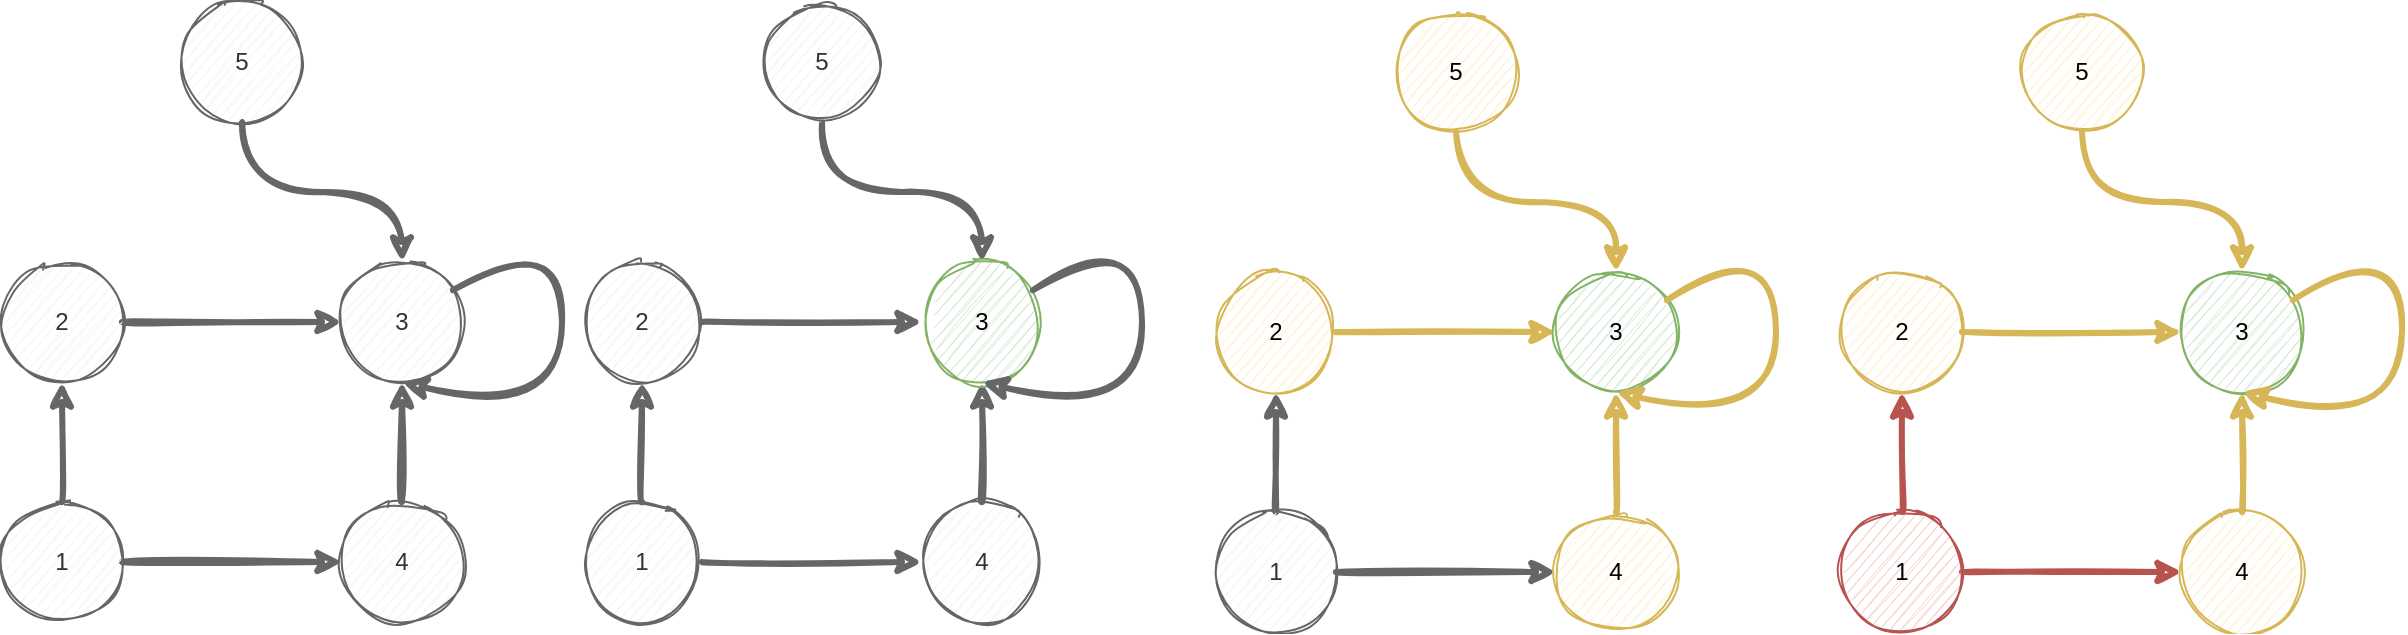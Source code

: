 <mxfile>
    <diagram id="0hCsJiBxk6M5pAmyBCVN" name="Page-1">
        <mxGraphModel dx="2215" dy="488" grid="1" gridSize="10" guides="1" tooltips="1" connect="1" arrows="1" fold="1" page="1" pageScale="1" pageWidth="413" pageHeight="583" math="0" shadow="0">
            <root>
                <mxCell id="0"/>
                <mxCell id="1" parent="0"/>
                <mxCell id="63" style="edgeStyle=orthogonalEdgeStyle;html=1;exitX=1;exitY=0.5;exitDx=0;exitDy=0;entryX=0;entryY=0.5;entryDx=0;entryDy=0;strokeWidth=3;curved=1;sketch=1;fillColor=#f5f5f5;strokeColor=#666666;" edge="1" parent="1" source="65" target="71">
                    <mxGeometry relative="1" as="geometry"/>
                </mxCell>
                <mxCell id="65" value="2" style="ellipse;whiteSpace=wrap;html=1;aspect=fixed;fillColor=#f5f5f5;strokeColor=#666666;sketch=1;fontColor=#333333;" vertex="1" parent="1">
                    <mxGeometry x="-250" y="180" width="60" height="60" as="geometry"/>
                </mxCell>
                <mxCell id="66" style="edgeStyle=orthogonalEdgeStyle;html=1;exitX=1;exitY=0.5;exitDx=0;exitDy=0;entryX=0;entryY=0.5;entryDx=0;entryDy=0;strokeWidth=3;curved=1;sketch=1;fillColor=#f5f5f5;strokeColor=#666666;" edge="1" parent="1" source="68" target="70">
                    <mxGeometry relative="1" as="geometry"/>
                </mxCell>
                <mxCell id="67" style="edgeStyle=orthogonalEdgeStyle;html=1;exitX=0.5;exitY=0;exitDx=0;exitDy=0;entryX=0.5;entryY=1;entryDx=0;entryDy=0;strokeWidth=3;curved=1;sketch=1;fillColor=#f5f5f5;strokeColor=#666666;" edge="1" parent="1" source="68" target="65">
                    <mxGeometry relative="1" as="geometry"/>
                </mxCell>
                <mxCell id="68" value="1" style="ellipse;whiteSpace=wrap;html=1;aspect=fixed;fillColor=#f5f5f5;strokeColor=#666666;sketch=1;fontColor=#333333;" vertex="1" parent="1">
                    <mxGeometry x="-250" y="300" width="60" height="60" as="geometry"/>
                </mxCell>
                <mxCell id="69" style="edgeStyle=orthogonalEdgeStyle;html=1;exitX=0.5;exitY=0;exitDx=0;exitDy=0;entryX=0.5;entryY=1;entryDx=0;entryDy=0;strokeWidth=3;curved=1;sketch=1;fillColor=#f5f5f5;strokeColor=#666666;" edge="1" parent="1" source="70" target="71">
                    <mxGeometry relative="1" as="geometry"/>
                </mxCell>
                <mxCell id="70" value="4" style="ellipse;whiteSpace=wrap;html=1;aspect=fixed;fillColor=#f5f5f5;strokeColor=#666666;sketch=1;fontColor=#333333;" vertex="1" parent="1">
                    <mxGeometry x="-80" y="300" width="60" height="60" as="geometry"/>
                </mxCell>
                <mxCell id="71" value="3" style="ellipse;whiteSpace=wrap;html=1;aspect=fixed;fillColor=#d5e8d4;strokeColor=#82b366;sketch=1;" vertex="1" parent="1">
                    <mxGeometry x="-80" y="180" width="60" height="60" as="geometry"/>
                </mxCell>
                <mxCell id="72" style="edgeStyle=orthogonalEdgeStyle;html=1;exitX=0.5;exitY=1;exitDx=0;exitDy=0;entryX=0.5;entryY=0;entryDx=0;entryDy=0;strokeWidth=3;curved=1;sketch=1;fillColor=#f5f5f5;strokeColor=#666666;" edge="1" parent="1" source="73" target="71">
                    <mxGeometry relative="1" as="geometry"/>
                </mxCell>
                <mxCell id="73" value="5" style="ellipse;whiteSpace=wrap;html=1;aspect=fixed;fillColor=#f5f5f5;strokeColor=#666666;sketch=1;fontColor=#333333;" vertex="1" parent="1">
                    <mxGeometry x="-160" y="50" width="60" height="60" as="geometry"/>
                </mxCell>
                <mxCell id="74" style="edgeStyle=orthogonalEdgeStyle;html=1;entryX=0.5;entryY=1;entryDx=0;entryDy=0;strokeWidth=3;curved=1;sketch=1;fillColor=#f5f5f5;strokeColor=#666666;" edge="1" parent="1" source="71" target="71">
                    <mxGeometry relative="1" as="geometry">
                        <Array as="points">
                            <mxPoint x="30" y="260"/>
                        </Array>
                    </mxGeometry>
                </mxCell>
                <mxCell id="96" style="edgeStyle=orthogonalEdgeStyle;html=1;exitX=1;exitY=0.5;exitDx=0;exitDy=0;entryX=0;entryY=0.5;entryDx=0;entryDy=0;strokeWidth=3;curved=1;sketch=1;fillColor=#fff2cc;strokeColor=#d6b656;" edge="1" parent="1" source="97" target="103">
                    <mxGeometry relative="1" as="geometry"/>
                </mxCell>
                <mxCell id="97" value="2" style="ellipse;whiteSpace=wrap;html=1;aspect=fixed;fillColor=#fff2cc;strokeColor=#d6b656;sketch=1;" vertex="1" parent="1">
                    <mxGeometry x="67" y="185" width="60" height="60" as="geometry"/>
                </mxCell>
                <mxCell id="98" style="edgeStyle=orthogonalEdgeStyle;html=1;exitX=1;exitY=0.5;exitDx=0;exitDy=0;entryX=0;entryY=0.5;entryDx=0;entryDy=0;strokeWidth=3;curved=1;sketch=1;fillColor=#f5f5f5;strokeColor=#666666;" edge="1" parent="1" source="100" target="102">
                    <mxGeometry relative="1" as="geometry"/>
                </mxCell>
                <mxCell id="99" style="edgeStyle=orthogonalEdgeStyle;html=1;exitX=0.5;exitY=0;exitDx=0;exitDy=0;entryX=0.5;entryY=1;entryDx=0;entryDy=0;strokeWidth=3;curved=1;sketch=1;fillColor=#f5f5f5;strokeColor=#666666;" edge="1" parent="1" source="100" target="97">
                    <mxGeometry relative="1" as="geometry"/>
                </mxCell>
                <mxCell id="100" value="1" style="ellipse;whiteSpace=wrap;html=1;aspect=fixed;fillColor=#f5f5f5;strokeColor=#666666;sketch=1;fontColor=#333333;" vertex="1" parent="1">
                    <mxGeometry x="67" y="305" width="60" height="60" as="geometry"/>
                </mxCell>
                <mxCell id="101" style="edgeStyle=orthogonalEdgeStyle;html=1;exitX=0.5;exitY=0;exitDx=0;exitDy=0;entryX=0.5;entryY=1;entryDx=0;entryDy=0;strokeWidth=3;curved=1;sketch=1;fillColor=#fff2cc;strokeColor=#d6b656;" edge="1" parent="1" source="102" target="103">
                    <mxGeometry relative="1" as="geometry"/>
                </mxCell>
                <mxCell id="102" value="4" style="ellipse;whiteSpace=wrap;html=1;aspect=fixed;fillColor=#fff2cc;strokeColor=#d6b656;sketch=1;" vertex="1" parent="1">
                    <mxGeometry x="237" y="305" width="60" height="60" as="geometry"/>
                </mxCell>
                <mxCell id="103" value="3" style="ellipse;whiteSpace=wrap;html=1;aspect=fixed;fillColor=#d5e8d4;strokeColor=#82b366;sketch=1;" vertex="1" parent="1">
                    <mxGeometry x="237" y="185" width="60" height="60" as="geometry"/>
                </mxCell>
                <mxCell id="104" style="edgeStyle=orthogonalEdgeStyle;html=1;exitX=0.5;exitY=1;exitDx=0;exitDy=0;entryX=0.5;entryY=0;entryDx=0;entryDy=0;strokeWidth=3;curved=1;sketch=1;fillColor=#fff2cc;strokeColor=#d6b656;" edge="1" parent="1" source="105" target="103">
                    <mxGeometry relative="1" as="geometry"/>
                </mxCell>
                <mxCell id="105" value="5" style="ellipse;whiteSpace=wrap;html=1;aspect=fixed;fillColor=#fff2cc;strokeColor=#d6b656;sketch=1;" vertex="1" parent="1">
                    <mxGeometry x="157" y="55" width="60" height="60" as="geometry"/>
                </mxCell>
                <mxCell id="106" style="edgeStyle=orthogonalEdgeStyle;html=1;entryX=0.5;entryY=1;entryDx=0;entryDy=0;strokeWidth=3;curved=1;sketch=1;fillColor=#fff2cc;strokeColor=#d6b656;" edge="1" parent="1" source="103" target="103">
                    <mxGeometry relative="1" as="geometry">
                        <Array as="points">
                            <mxPoint x="347" y="265"/>
                        </Array>
                    </mxGeometry>
                </mxCell>
                <mxCell id="107" style="edgeStyle=orthogonalEdgeStyle;html=1;exitX=1;exitY=0.5;exitDx=0;exitDy=0;entryX=0;entryY=0.5;entryDx=0;entryDy=0;strokeWidth=3;curved=1;sketch=1;fillColor=#fff2cc;strokeColor=#d6b656;" edge="1" parent="1" source="108" target="114">
                    <mxGeometry relative="1" as="geometry"/>
                </mxCell>
                <mxCell id="108" value="2" style="ellipse;whiteSpace=wrap;html=1;aspect=fixed;fillColor=#fff2cc;strokeColor=#d6b656;sketch=1;" vertex="1" parent="1">
                    <mxGeometry x="380" y="185" width="60" height="60" as="geometry"/>
                </mxCell>
                <mxCell id="109" style="edgeStyle=orthogonalEdgeStyle;html=1;exitX=1;exitY=0.5;exitDx=0;exitDy=0;entryX=0;entryY=0.5;entryDx=0;entryDy=0;strokeWidth=3;curved=1;sketch=1;fillColor=#f8cecc;strokeColor=#b85450;" edge="1" parent="1" source="111" target="113">
                    <mxGeometry relative="1" as="geometry"/>
                </mxCell>
                <mxCell id="110" style="edgeStyle=orthogonalEdgeStyle;html=1;exitX=0.5;exitY=0;exitDx=0;exitDy=0;entryX=0.5;entryY=1;entryDx=0;entryDy=0;strokeWidth=3;curved=1;sketch=1;fillColor=#f8cecc;strokeColor=#b85450;" edge="1" parent="1" source="111" target="108">
                    <mxGeometry relative="1" as="geometry"/>
                </mxCell>
                <mxCell id="111" value="1" style="ellipse;whiteSpace=wrap;html=1;aspect=fixed;fillColor=#f8cecc;strokeColor=#b85450;sketch=1;" vertex="1" parent="1">
                    <mxGeometry x="380" y="305" width="60" height="60" as="geometry"/>
                </mxCell>
                <mxCell id="112" style="edgeStyle=orthogonalEdgeStyle;html=1;exitX=0.5;exitY=0;exitDx=0;exitDy=0;entryX=0.5;entryY=1;entryDx=0;entryDy=0;strokeWidth=3;curved=1;sketch=1;fillColor=#fff2cc;strokeColor=#d6b656;" edge="1" parent="1" source="113" target="114">
                    <mxGeometry relative="1" as="geometry"/>
                </mxCell>
                <mxCell id="113" value="4" style="ellipse;whiteSpace=wrap;html=1;aspect=fixed;fillColor=#fff2cc;strokeColor=#d6b656;sketch=1;" vertex="1" parent="1">
                    <mxGeometry x="550" y="305" width="60" height="60" as="geometry"/>
                </mxCell>
                <mxCell id="114" value="3" style="ellipse;whiteSpace=wrap;html=1;aspect=fixed;fillColor=#d5e8d4;strokeColor=#82b366;sketch=1;" vertex="1" parent="1">
                    <mxGeometry x="550" y="185" width="60" height="60" as="geometry"/>
                </mxCell>
                <mxCell id="115" style="edgeStyle=orthogonalEdgeStyle;html=1;exitX=0.5;exitY=1;exitDx=0;exitDy=0;entryX=0.5;entryY=0;entryDx=0;entryDy=0;strokeWidth=3;curved=1;sketch=1;fillColor=#fff2cc;strokeColor=#d6b656;" edge="1" parent="1" source="116" target="114">
                    <mxGeometry relative="1" as="geometry"/>
                </mxCell>
                <mxCell id="116" value="5" style="ellipse;whiteSpace=wrap;html=1;aspect=fixed;fillColor=#fff2cc;strokeColor=#d6b656;sketch=1;" vertex="1" parent="1">
                    <mxGeometry x="470" y="55" width="60" height="60" as="geometry"/>
                </mxCell>
                <mxCell id="117" style="edgeStyle=orthogonalEdgeStyle;html=1;entryX=0.5;entryY=1;entryDx=0;entryDy=0;strokeWidth=3;curved=1;sketch=1;fillColor=#fff2cc;strokeColor=#d6b656;" edge="1" parent="1" source="114" target="114">
                    <mxGeometry relative="1" as="geometry">
                        <Array as="points">
                            <mxPoint x="660" y="265"/>
                        </Array>
                    </mxGeometry>
                </mxCell>
                <mxCell id="118" style="edgeStyle=orthogonalEdgeStyle;html=1;exitX=1;exitY=0.5;exitDx=0;exitDy=0;entryX=0;entryY=0.5;entryDx=0;entryDy=0;strokeWidth=3;curved=1;sketch=1;fillColor=#f5f5f5;strokeColor=#666666;" edge="1" parent="1" source="119" target="125">
                    <mxGeometry relative="1" as="geometry"/>
                </mxCell>
                <mxCell id="119" value="2" style="ellipse;whiteSpace=wrap;html=1;aspect=fixed;fillColor=#f5f5f5;strokeColor=#666666;sketch=1;fontColor=#333333;" vertex="1" parent="1">
                    <mxGeometry x="-540" y="180" width="60" height="60" as="geometry"/>
                </mxCell>
                <mxCell id="120" style="edgeStyle=orthogonalEdgeStyle;html=1;exitX=1;exitY=0.5;exitDx=0;exitDy=0;entryX=0;entryY=0.5;entryDx=0;entryDy=0;strokeWidth=3;curved=1;sketch=1;fillColor=#f5f5f5;strokeColor=#666666;" edge="1" parent="1" source="122" target="124">
                    <mxGeometry relative="1" as="geometry"/>
                </mxCell>
                <mxCell id="121" style="edgeStyle=orthogonalEdgeStyle;html=1;exitX=0.5;exitY=0;exitDx=0;exitDy=0;entryX=0.5;entryY=1;entryDx=0;entryDy=0;strokeWidth=3;curved=1;sketch=1;fillColor=#f5f5f5;strokeColor=#666666;" edge="1" parent="1" source="122" target="119">
                    <mxGeometry relative="1" as="geometry"/>
                </mxCell>
                <mxCell id="122" value="1" style="ellipse;whiteSpace=wrap;html=1;aspect=fixed;fillColor=#f5f5f5;strokeColor=#666666;sketch=1;fontColor=#333333;" vertex="1" parent="1">
                    <mxGeometry x="-540" y="300" width="60" height="60" as="geometry"/>
                </mxCell>
                <mxCell id="123" style="edgeStyle=orthogonalEdgeStyle;html=1;exitX=0.5;exitY=0;exitDx=0;exitDy=0;entryX=0.5;entryY=1;entryDx=0;entryDy=0;strokeWidth=3;curved=1;sketch=1;fillColor=#f5f5f5;strokeColor=#666666;" edge="1" parent="1" source="124" target="125">
                    <mxGeometry relative="1" as="geometry"/>
                </mxCell>
                <mxCell id="124" value="4" style="ellipse;whiteSpace=wrap;html=1;aspect=fixed;fillColor=#f5f5f5;strokeColor=#666666;sketch=1;fontColor=#333333;" vertex="1" parent="1">
                    <mxGeometry x="-370" y="300" width="60" height="60" as="geometry"/>
                </mxCell>
                <mxCell id="125" value="3" style="ellipse;whiteSpace=wrap;html=1;aspect=fixed;fillColor=#f5f5f5;strokeColor=#666666;sketch=1;fontColor=#333333;" vertex="1" parent="1">
                    <mxGeometry x="-370" y="180" width="60" height="60" as="geometry"/>
                </mxCell>
                <mxCell id="126" style="edgeStyle=orthogonalEdgeStyle;html=1;exitX=0.5;exitY=1;exitDx=0;exitDy=0;entryX=0.5;entryY=0;entryDx=0;entryDy=0;strokeWidth=3;curved=1;sketch=1;fillColor=#f5f5f5;strokeColor=#666666;" edge="1" parent="1" source="127" target="125">
                    <mxGeometry relative="1" as="geometry"/>
                </mxCell>
                <mxCell id="127" value="5" style="ellipse;whiteSpace=wrap;html=1;aspect=fixed;fillColor=#f5f5f5;strokeColor=#666666;sketch=1;fontColor=#333333;" vertex="1" parent="1">
                    <mxGeometry x="-450" y="50" width="60" height="60" as="geometry"/>
                </mxCell>
                <mxCell id="128" style="edgeStyle=orthogonalEdgeStyle;html=1;entryX=0.5;entryY=1;entryDx=0;entryDy=0;strokeWidth=3;curved=1;sketch=1;fillColor=#f5f5f5;strokeColor=#666666;" edge="1" parent="1" source="125" target="125">
                    <mxGeometry relative="1" as="geometry">
                        <Array as="points">
                            <mxPoint x="-260" y="260"/>
                        </Array>
                    </mxGeometry>
                </mxCell>
            </root>
        </mxGraphModel>
    </diagram>
</mxfile>